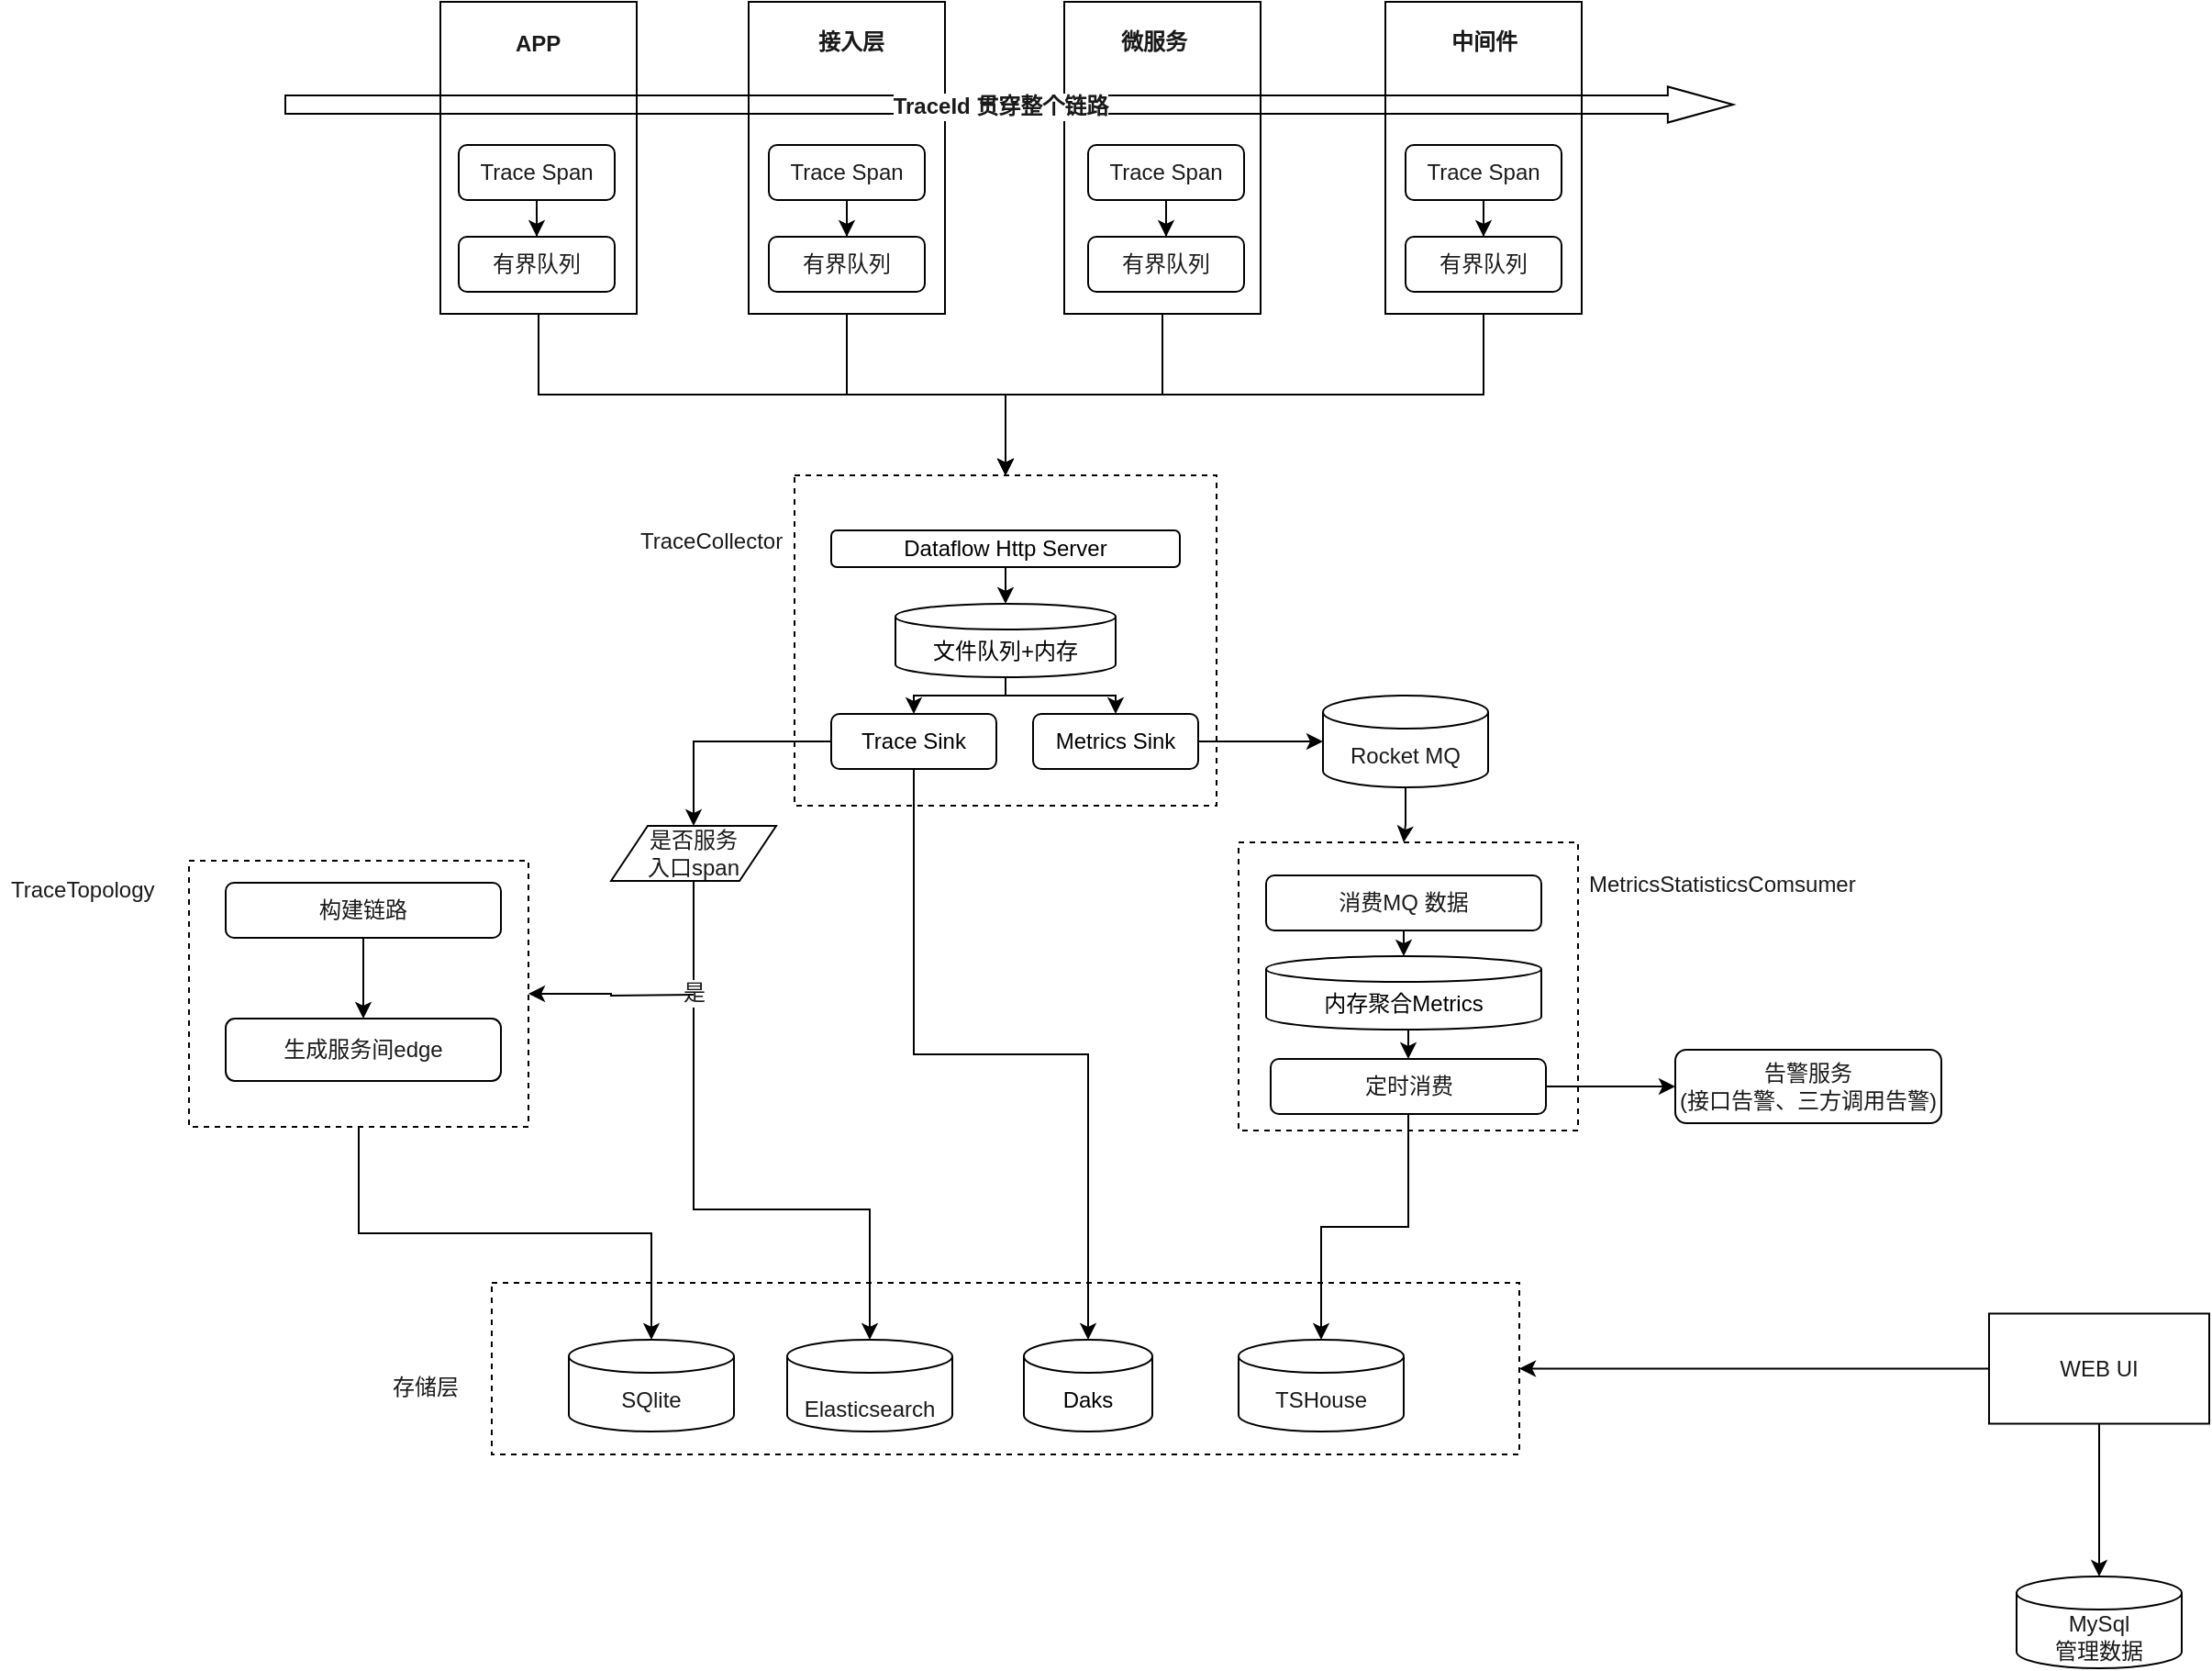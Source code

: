 <mxfile version="17.5.0" type="github" pages="2">
  <diagram id="hKtjUMWqYmaZytrloHC0" name="Page-1">
    <mxGraphModel dx="1609" dy="1605" grid="1" gridSize="10" guides="1" tooltips="1" connect="1" arrows="1" fold="1" page="1" pageScale="1" pageWidth="827" pageHeight="1169" math="0" shadow="0">
      <root>
        <mxCell id="0" />
        <mxCell id="1" parent="0" />
        <mxCell id="lfIt66fBGC96BSfinq6W-38" value="" style="rounded=0;whiteSpace=wrap;html=1;fontFamily=Helvetica;fontSize=12;fontColor=#1A1A1A;dashed=1;fillColor=none;" parent="1" vertex="1">
          <mxGeometry x="-70" y="390" width="185" height="145" as="geometry" />
        </mxCell>
        <mxCell id="lfIt66fBGC96BSfinq6W-47" value="" style="rounded=0;whiteSpace=wrap;html=1;fontFamily=Helvetica;fontSize=12;fontColor=#1A1A1A;fillColor=none;dashed=1;" parent="1" vertex="1">
          <mxGeometry x="95" y="620" width="560" height="93.5" as="geometry" />
        </mxCell>
        <mxCell id="Rig4kMZpJOM9v_A4sQsr-1" value="" style="rounded=0;whiteSpace=wrap;html=1;dashed=1;fillColor=none;" parent="1" vertex="1">
          <mxGeometry x="260" y="180" width="230" height="180" as="geometry" />
        </mxCell>
        <mxCell id="lfIt66fBGC96BSfinq6W-7" style="edgeStyle=orthogonalEdgeStyle;rounded=0;orthogonalLoop=1;jettySize=auto;html=1;exitX=0.5;exitY=1;exitDx=0;exitDy=0;entryX=0.5;entryY=0;entryDx=0;entryDy=0;entryPerimeter=0;" parent="1" source="lfIt66fBGC96BSfinq6W-1" target="lfIt66fBGC96BSfinq6W-2" edge="1">
          <mxGeometry relative="1" as="geometry" />
        </mxCell>
        <mxCell id="lfIt66fBGC96BSfinq6W-1" value="Dataflow Http Server" style="rounded=1;whiteSpace=wrap;html=1;" parent="1" vertex="1">
          <mxGeometry x="280" y="210" width="190" height="20" as="geometry" />
        </mxCell>
        <mxCell id="lfIt66fBGC96BSfinq6W-8" style="edgeStyle=orthogonalEdgeStyle;rounded=0;orthogonalLoop=1;jettySize=auto;html=1;exitX=0.5;exitY=1;exitDx=0;exitDy=0;exitPerimeter=0;entryX=0.5;entryY=0;entryDx=0;entryDy=0;" parent="1" source="lfIt66fBGC96BSfinq6W-2" target="lfIt66fBGC96BSfinq6W-3" edge="1">
          <mxGeometry relative="1" as="geometry">
            <Array as="points">
              <mxPoint x="375" y="300" />
              <mxPoint x="325" y="300" />
            </Array>
          </mxGeometry>
        </mxCell>
        <mxCell id="lfIt66fBGC96BSfinq6W-9" style="edgeStyle=orthogonalEdgeStyle;rounded=0;orthogonalLoop=1;jettySize=auto;html=1;exitX=0.5;exitY=1;exitDx=0;exitDy=0;exitPerimeter=0;entryX=0.5;entryY=0;entryDx=0;entryDy=0;" parent="1" source="lfIt66fBGC96BSfinq6W-2" target="lfIt66fBGC96BSfinq6W-4" edge="1">
          <mxGeometry relative="1" as="geometry">
            <Array as="points">
              <mxPoint x="375" y="300" />
              <mxPoint x="435" y="300" />
            </Array>
          </mxGeometry>
        </mxCell>
        <mxCell id="lfIt66fBGC96BSfinq6W-2" value="文件队列+内存" style="shape=cylinder3;whiteSpace=wrap;html=1;boundedLbl=1;backgroundOutline=1;size=7;" parent="1" vertex="1">
          <mxGeometry x="315" y="250" width="120" height="40" as="geometry" />
        </mxCell>
        <mxCell id="lfIt66fBGC96BSfinq6W-14" style="edgeStyle=orthogonalEdgeStyle;rounded=0;orthogonalLoop=1;jettySize=auto;html=1;exitX=0;exitY=0.5;exitDx=0;exitDy=0;fontFamily=Helvetica;fontSize=12;fontColor=#1A1A1A;" parent="1" source="lfIt66fBGC96BSfinq6W-3" target="lfIt66fBGC96BSfinq6W-11" edge="1">
          <mxGeometry relative="1" as="geometry" />
        </mxCell>
        <mxCell id="lfIt66fBGC96BSfinq6W-37" style="edgeStyle=orthogonalEdgeStyle;rounded=0;orthogonalLoop=1;jettySize=auto;html=1;entryX=0.5;entryY=0;entryDx=0;entryDy=0;entryPerimeter=0;fontFamily=Helvetica;fontSize=12;fontColor=#1A1A1A;exitX=0.5;exitY=1;exitDx=0;exitDy=0;" parent="1" source="lfIt66fBGC96BSfinq6W-3" target="lfIt66fBGC96BSfinq6W-5" edge="1">
          <mxGeometry relative="1" as="geometry" />
        </mxCell>
        <mxCell id="lfIt66fBGC96BSfinq6W-3" value="Trace Sink" style="rounded=1;whiteSpace=wrap;html=1;" parent="1" vertex="1">
          <mxGeometry x="280" y="310" width="90" height="30" as="geometry" />
        </mxCell>
        <mxCell id="lfIt66fBGC96BSfinq6W-18" style="edgeStyle=orthogonalEdgeStyle;rounded=0;orthogonalLoop=1;jettySize=auto;html=1;exitX=1;exitY=0.5;exitDx=0;exitDy=0;entryX=0;entryY=0.5;entryDx=0;entryDy=0;entryPerimeter=0;fontFamily=Helvetica;fontSize=12;fontColor=#1A1A1A;" parent="1" source="lfIt66fBGC96BSfinq6W-4" target="lfIt66fBGC96BSfinq6W-15" edge="1">
          <mxGeometry relative="1" as="geometry" />
        </mxCell>
        <mxCell id="lfIt66fBGC96BSfinq6W-4" value="Metrics Sink" style="rounded=1;whiteSpace=wrap;html=1;" parent="1" vertex="1">
          <mxGeometry x="390" y="310" width="90" height="30" as="geometry" />
        </mxCell>
        <mxCell id="lfIt66fBGC96BSfinq6W-5" value="Daks" style="shape=cylinder3;whiteSpace=wrap;html=1;boundedLbl=1;backgroundOutline=1;size=9;" parent="1" vertex="1">
          <mxGeometry x="385" y="651" width="70" height="50" as="geometry" />
        </mxCell>
        <mxCell id="lfIt66fBGC96BSfinq6W-6" value="&lt;a href=&quot;https://www.elastic.co/cn/elasticsearch/&quot; target=&quot;_blank&quot; style=&quot;outline: 0px ; text-align: left ; background-color: rgb(255 , 255 , 255)&quot;&gt;&lt;h3 class=&quot;LC20lb MBeuO DKV0Md&quot; style=&quot;font-weight: normal ; margin: 0px 0px 3px ; padding: 10px 0px 0px ; line-height: 1.3 ; display: inline-block&quot;&gt;&lt;font style=&quot;font-size: 12px&quot; color=&quot;#1a1a1a&quot;&gt;Elasticsearch&lt;/font&gt;&lt;/h3&gt;&lt;/a&gt;" style="shape=cylinder3;whiteSpace=wrap;html=1;boundedLbl=1;backgroundOutline=1;size=9;" parent="1" vertex="1">
          <mxGeometry x="256" y="651" width="90" height="50" as="geometry" />
        </mxCell>
        <mxCell id="lfIt66fBGC96BSfinq6W-12" style="edgeStyle=orthogonalEdgeStyle;rounded=0;orthogonalLoop=1;jettySize=auto;html=1;entryX=0.5;entryY=0;entryDx=0;entryDy=0;entryPerimeter=0;fontFamily=Helvetica;fontSize=12;fontColor=#1A1A1A;" parent="1" source="lfIt66fBGC96BSfinq6W-11" target="lfIt66fBGC96BSfinq6W-6" edge="1">
          <mxGeometry relative="1" as="geometry">
            <Array as="points">
              <mxPoint x="205" y="580" />
            </Array>
          </mxGeometry>
        </mxCell>
        <mxCell id="lfIt66fBGC96BSfinq6W-13" value="是" style="edgeLabel;html=1;align=center;verticalAlign=middle;resizable=0;points=[];fontSize=12;fontFamily=Helvetica;fontColor=#1A1A1A;" parent="lfIt66fBGC96BSfinq6W-12" vertex="1" connectable="0">
          <mxGeometry x="-0.233" y="-2" relative="1" as="geometry">
            <mxPoint x="2" y="-72" as="offset" />
          </mxGeometry>
        </mxCell>
        <mxCell id="lfIt66fBGC96BSfinq6W-39" style="edgeStyle=orthogonalEdgeStyle;rounded=0;orthogonalLoop=1;jettySize=auto;html=1;entryX=1;entryY=0.5;entryDx=0;entryDy=0;fontFamily=Helvetica;fontSize=12;fontColor=#1A1A1A;" parent="1" target="lfIt66fBGC96BSfinq6W-38" edge="1">
          <mxGeometry relative="1" as="geometry">
            <mxPoint x="205" y="463" as="sourcePoint" />
          </mxGeometry>
        </mxCell>
        <mxCell id="lfIt66fBGC96BSfinq6W-11" value="是否服务&lt;br&gt;入口span" style="shape=parallelogram;perimeter=parallelogramPerimeter;whiteSpace=wrap;html=1;fixedSize=1;fontFamily=Helvetica;fontSize=12;fontColor=#1A1A1A;" parent="1" vertex="1">
          <mxGeometry x="160" y="371" width="90" height="30" as="geometry" />
        </mxCell>
        <mxCell id="lfIt66fBGC96BSfinq6W-15" value="&lt;font color=&quot;#1a1a1a&quot;&gt;Rocket MQ&lt;/font&gt;" style="shape=cylinder3;whiteSpace=wrap;html=1;boundedLbl=1;backgroundOutline=1;size=9;" parent="1" vertex="1">
          <mxGeometry x="548" y="300" width="90" height="50" as="geometry" />
        </mxCell>
        <mxCell id="lfIt66fBGC96BSfinq6W-29" style="edgeStyle=orthogonalEdgeStyle;rounded=0;orthogonalLoop=1;jettySize=auto;html=1;fontFamily=Helvetica;fontSize=12;fontColor=#1A1A1A;" parent="1" source="lfIt66fBGC96BSfinq6W-26" target="lfIt66fBGC96BSfinq6W-27" edge="1">
          <mxGeometry relative="1" as="geometry" />
        </mxCell>
        <mxCell id="lfIt66fBGC96BSfinq6W-16" value="" style="rounded=0;whiteSpace=wrap;html=1;fontFamily=Helvetica;fontSize=12;fontColor=#1A1A1A;dashed=1;fillColor=none;" parent="1" vertex="1">
          <mxGeometry x="502" y="380" width="185" height="157" as="geometry" />
        </mxCell>
        <mxCell id="lfIt66fBGC96BSfinq6W-17" value="TraceCollector" style="text;strokeColor=none;fillColor=none;align=left;verticalAlign=middle;spacingLeft=4;spacingRight=4;overflow=hidden;points=[[0,0.5],[1,0.5]];portConstraint=eastwest;rotatable=0;fontFamily=Helvetica;fontSize=12;fontColor=#1A1A1A;" parent="1" vertex="1">
          <mxGeometry x="170" y="200" width="90" height="30" as="geometry" />
        </mxCell>
        <mxCell id="lfIt66fBGC96BSfinq6W-19" value="MetricsStatisticsComsumer" style="text;strokeColor=none;fillColor=none;align=left;verticalAlign=middle;spacingLeft=4;spacingRight=4;overflow=hidden;points=[[0,0.5],[1,0.5]];portConstraint=eastwest;rotatable=0;fontFamily=Helvetica;fontSize=12;fontColor=#1A1A1A;" parent="1" vertex="1">
          <mxGeometry x="687" y="387" width="160" height="30" as="geometry" />
        </mxCell>
        <mxCell id="lfIt66fBGC96BSfinq6W-21" value="告警服务&lt;br&gt;(接口告警、三方调用告警)" style="rounded=1;whiteSpace=wrap;html=1;fontFamily=Helvetica;fontSize=12;fontColor=#1A1A1A;" parent="1" vertex="1">
          <mxGeometry x="740" y="493" width="145" height="40" as="geometry" />
        </mxCell>
        <mxCell id="lfIt66fBGC96BSfinq6W-68" style="edgeStyle=orthogonalEdgeStyle;rounded=0;orthogonalLoop=1;jettySize=auto;html=1;exitX=0.5;exitY=1;exitDx=0;exitDy=0;entryX=0.5;entryY=0;entryDx=0;entryDy=0;entryPerimeter=0;fontFamily=Helvetica;fontSize=12;fontColor=#1A1A1A;" parent="1" source="lfIt66fBGC96BSfinq6W-22" target="lfIt66fBGC96BSfinq6W-25" edge="1">
          <mxGeometry relative="1" as="geometry" />
        </mxCell>
        <mxCell id="lfIt66fBGC96BSfinq6W-22" value="消费MQ 数据" style="rounded=1;whiteSpace=wrap;html=1;fontFamily=Helvetica;fontSize=12;fontColor=#1A1A1A;" parent="1" vertex="1">
          <mxGeometry x="517" y="398" width="150" height="30" as="geometry" />
        </mxCell>
        <mxCell id="lfIt66fBGC96BSfinq6W-69" style="edgeStyle=orthogonalEdgeStyle;rounded=0;orthogonalLoop=1;jettySize=auto;html=1;exitX=0.5;exitY=1;exitDx=0;exitDy=0;exitPerimeter=0;entryX=0.5;entryY=0;entryDx=0;entryDy=0;fontFamily=Helvetica;fontSize=12;fontColor=#1A1A1A;" parent="1" source="lfIt66fBGC96BSfinq6W-25" target="lfIt66fBGC96BSfinq6W-26" edge="1">
          <mxGeometry relative="1" as="geometry" />
        </mxCell>
        <mxCell id="lfIt66fBGC96BSfinq6W-25" value="内存聚合Metrics" style="shape=cylinder3;whiteSpace=wrap;html=1;boundedLbl=1;backgroundOutline=1;size=7;" parent="1" vertex="1">
          <mxGeometry x="517" y="442" width="150" height="40" as="geometry" />
        </mxCell>
        <mxCell id="lfIt66fBGC96BSfinq6W-34" style="edgeStyle=orthogonalEdgeStyle;rounded=0;orthogonalLoop=1;jettySize=auto;html=1;entryX=0;entryY=0.5;entryDx=0;entryDy=0;fontFamily=Helvetica;fontSize=12;fontColor=#1A1A1A;" parent="1" source="lfIt66fBGC96BSfinq6W-26" target="lfIt66fBGC96BSfinq6W-21" edge="1">
          <mxGeometry relative="1" as="geometry" />
        </mxCell>
        <mxCell id="lfIt66fBGC96BSfinq6W-26" value="定时消费" style="rounded=1;whiteSpace=wrap;html=1;fontFamily=Helvetica;fontSize=12;fontColor=#1A1A1A;" parent="1" vertex="1">
          <mxGeometry x="519.5" y="498" width="150" height="30" as="geometry" />
        </mxCell>
        <mxCell id="lfIt66fBGC96BSfinq6W-27" value="&lt;font color=&quot;#1a1a1a&quot;&gt;TSHouse&lt;/font&gt;" style="shape=cylinder3;whiteSpace=wrap;html=1;boundedLbl=1;backgroundOutline=1;size=9;fillColor=default;" parent="1" vertex="1">
          <mxGeometry x="502" y="651" width="90" height="50" as="geometry" />
        </mxCell>
        <mxCell id="lfIt66fBGC96BSfinq6W-46" style="edgeStyle=orthogonalEdgeStyle;rounded=0;orthogonalLoop=1;jettySize=auto;html=1;entryX=0.5;entryY=0;entryDx=0;entryDy=0;entryPerimeter=0;fontFamily=Helvetica;fontSize=12;fontColor=#1A1A1A;exitX=0.5;exitY=1;exitDx=0;exitDy=0;" parent="1" source="lfIt66fBGC96BSfinq6W-38" target="lfIt66fBGC96BSfinq6W-45" edge="1">
          <mxGeometry relative="1" as="geometry">
            <mxPoint x="30" y="550" as="sourcePoint" />
          </mxGeometry>
        </mxCell>
        <mxCell id="lfIt66fBGC96BSfinq6W-40" value="TraceTopology" style="text;strokeColor=none;fillColor=none;align=left;verticalAlign=middle;spacingLeft=4;spacingRight=4;overflow=hidden;points=[[0,0.5],[1,0.5]];portConstraint=eastwest;rotatable=0;fontFamily=Helvetica;fontSize=12;fontColor=#1A1A1A;" parent="1" vertex="1">
          <mxGeometry x="-173" y="390" width="90" height="30" as="geometry" />
        </mxCell>
        <mxCell id="lfIt66fBGC96BSfinq6W-44" style="edgeStyle=orthogonalEdgeStyle;rounded=0;orthogonalLoop=1;jettySize=auto;html=1;exitX=0.5;exitY=1;exitDx=0;exitDy=0;fontFamily=Helvetica;fontSize=12;fontColor=#1A1A1A;" parent="1" source="lfIt66fBGC96BSfinq6W-42" target="lfIt66fBGC96BSfinq6W-43" edge="1">
          <mxGeometry relative="1" as="geometry" />
        </mxCell>
        <mxCell id="lfIt66fBGC96BSfinq6W-42" value="构建链路" style="rounded=1;whiteSpace=wrap;html=1;fontFamily=Helvetica;fontSize=12;fontColor=#1A1A1A;fillColor=default;" parent="1" vertex="1">
          <mxGeometry x="-50" y="402" width="150" height="30" as="geometry" />
        </mxCell>
        <mxCell id="lfIt66fBGC96BSfinq6W-43" value="生成服务间edge&lt;span style=&quot;color: rgba(0 , 0 , 0 , 0) ; font-family: monospace ; font-size: 0px&quot;&gt;%3CmxGraphModel%3E%3Croot%3E%3CmxCell%20id%3D%220%22%2F%3E%3CmxCell%20id%3D%221%22%20parent%3D%220%22%2F%3E%3CmxCell%20id%3D%222%22%20value%3D%22TraceCollector%22%20style%3D%22text%3BstrokeColor%3Dnone%3BfillColor%3Dnone%3Balign%3Dleft%3BverticalAlign%3Dmiddle%3BspacingLeft%3D4%3BspacingRight%3D4%3Boverflow%3Dhidden%3Bpoints%3D%5B%5B0%2C0.5%5D%2C%5B1%2C0.5%5D%5D%3BportConstraint%3Deastwest%3Brotatable%3D0%3BfontFamily%3DHelvetica%3BfontSize%3D12%3BfontColor%3D%231A1A1A%3B%22%20vertex%3D%221%22%20parent%3D%221%22%3E%3CmxGeometry%20x%3D%22170%22%20y%3D%22200%22%20width%3D%2290%22%20height%3D%2230%22%20as%3D%22geometry%22%2F%3E%3C%2FmxCell%3E%3C%2Froot%3E%3C%2FmxGraphModel%3E&lt;/span&gt;" style="rounded=1;whiteSpace=wrap;html=1;fontFamily=Helvetica;fontSize=12;fontColor=#1A1A1A;fillColor=default;" parent="1" vertex="1">
          <mxGeometry x="-50" y="476" width="150" height="34" as="geometry" />
        </mxCell>
        <mxCell id="lfIt66fBGC96BSfinq6W-45" value="&lt;font color=&quot;#1a1a1a&quot;&gt;SQlite&lt;/font&gt;" style="shape=cylinder3;whiteSpace=wrap;html=1;boundedLbl=1;backgroundOutline=1;size=9;" parent="1" vertex="1">
          <mxGeometry x="137" y="651" width="90" height="50" as="geometry" />
        </mxCell>
        <mxCell id="lfIt66fBGC96BSfinq6W-48" value="存储层" style="text;strokeColor=none;fillColor=none;align=left;verticalAlign=middle;spacingLeft=4;spacingRight=4;overflow=hidden;points=[[0,0.5],[1,0.5]];portConstraint=eastwest;rotatable=0;fontFamily=Helvetica;fontSize=12;fontColor=#1A1A1A;" parent="1" vertex="1">
          <mxGeometry x="35" y="661" width="90" height="30" as="geometry" />
        </mxCell>
        <mxCell id="lfIt66fBGC96BSfinq6W-51" style="edgeStyle=orthogonalEdgeStyle;rounded=0;orthogonalLoop=1;jettySize=auto;html=1;entryX=1;entryY=0.5;entryDx=0;entryDy=0;fontFamily=Helvetica;fontSize=12;fontColor=#1A1A1A;" parent="1" source="lfIt66fBGC96BSfinq6W-50" target="lfIt66fBGC96BSfinq6W-47" edge="1">
          <mxGeometry relative="1" as="geometry" />
        </mxCell>
        <mxCell id="lfIt66fBGC96BSfinq6W-53" style="edgeStyle=orthogonalEdgeStyle;rounded=0;orthogonalLoop=1;jettySize=auto;html=1;exitX=0.5;exitY=1;exitDx=0;exitDy=0;entryX=0.5;entryY=0;entryDx=0;entryDy=0;entryPerimeter=0;fontFamily=Helvetica;fontSize=12;fontColor=#1A1A1A;" parent="1" source="lfIt66fBGC96BSfinq6W-50" target="lfIt66fBGC96BSfinq6W-52" edge="1">
          <mxGeometry relative="1" as="geometry" />
        </mxCell>
        <mxCell id="lfIt66fBGC96BSfinq6W-50" value="WEB UI" style="rounded=0;whiteSpace=wrap;html=1;fontFamily=Helvetica;fontSize=12;fontColor=#1A1A1A;fillColor=default;" parent="1" vertex="1">
          <mxGeometry x="911" y="636.75" width="120" height="60" as="geometry" />
        </mxCell>
        <mxCell id="lfIt66fBGC96BSfinq6W-52" value="&lt;font color=&quot;#1a1a1a&quot;&gt;MySql&lt;br&gt;管理数据&lt;br&gt;&lt;/font&gt;" style="shape=cylinder3;whiteSpace=wrap;html=1;boundedLbl=1;backgroundOutline=1;size=9;fillColor=default;" parent="1" vertex="1">
          <mxGeometry x="926" y="780" width="90" height="50" as="geometry" />
        </mxCell>
        <mxCell id="lfIt66fBGC96BSfinq6W-32" style="edgeStyle=orthogonalEdgeStyle;rounded=0;orthogonalLoop=1;jettySize=auto;html=1;fontFamily=Helvetica;fontSize=12;fontColor=#1A1A1A;" parent="1" source="lfIt66fBGC96BSfinq6W-15" edge="1">
          <mxGeometry relative="1" as="geometry">
            <mxPoint x="592" y="380" as="targetPoint" />
          </mxGeometry>
        </mxCell>
        <mxCell id="lfIt66fBGC96BSfinq6W-55" value="" style="rounded=0;whiteSpace=wrap;html=1;fontFamily=Helvetica;fontSize=12;fontColor=#1A1A1A;fillColor=none;" parent="1" vertex="1">
          <mxGeometry x="67" y="-78" width="107" height="170" as="geometry" />
        </mxCell>
        <mxCell id="lfIt66fBGC96BSfinq6W-81" style="edgeStyle=orthogonalEdgeStyle;rounded=0;orthogonalLoop=1;jettySize=auto;html=1;exitX=0.5;exitY=1;exitDx=0;exitDy=0;entryX=0.5;entryY=0;entryDx=0;entryDy=0;fontFamily=Helvetica;fontSize=12;fontColor=#1A1A1A;" parent="1" source="lfIt66fBGC96BSfinq6W-56" target="Rig4kMZpJOM9v_A4sQsr-1" edge="1">
          <mxGeometry relative="1" as="geometry" />
        </mxCell>
        <mxCell id="lfIt66fBGC96BSfinq6W-56" value="" style="rounded=0;whiteSpace=wrap;html=1;fontFamily=Helvetica;fontSize=12;fontColor=#1A1A1A;fillColor=none;" parent="1" vertex="1">
          <mxGeometry x="235" y="-78" width="107" height="170" as="geometry" />
        </mxCell>
        <mxCell id="lfIt66fBGC96BSfinq6W-57" value="" style="rounded=0;whiteSpace=wrap;html=1;fontFamily=Helvetica;fontSize=12;fontColor=#1A1A1A;fillColor=none;" parent="1" vertex="1">
          <mxGeometry x="407" y="-78" width="107" height="170" as="geometry" />
        </mxCell>
        <mxCell id="lfIt66fBGC96BSfinq6W-84" style="edgeStyle=orthogonalEdgeStyle;rounded=0;orthogonalLoop=1;jettySize=auto;html=1;fontFamily=Helvetica;fontSize=12;fontColor=#1A1A1A;exitX=0.5;exitY=1;exitDx=0;exitDy=0;" parent="1" source="lfIt66fBGC96BSfinq6W-58" target="Rig4kMZpJOM9v_A4sQsr-1" edge="1">
          <mxGeometry relative="1" as="geometry" />
        </mxCell>
        <mxCell id="lfIt66fBGC96BSfinq6W-58" value="" style="rounded=0;whiteSpace=wrap;html=1;fontFamily=Helvetica;fontSize=12;fontColor=#1A1A1A;fillColor=none;" parent="1" vertex="1">
          <mxGeometry x="582" y="-78" width="107" height="170" as="geometry" />
        </mxCell>
        <mxCell id="lfIt66fBGC96BSfinq6W-59" value="APP" style="text;strokeColor=none;fillColor=none;align=left;verticalAlign=middle;spacingLeft=4;spacingRight=4;overflow=hidden;points=[[0,0.5],[1,0.5]];portConstraint=eastwest;rotatable=0;fontFamily=Helvetica;fontSize=12;fontColor=#1A1A1A;fontStyle=1" parent="1" vertex="1">
          <mxGeometry x="102" y="-71" width="90" height="30" as="geometry" />
        </mxCell>
        <mxCell id="lfIt66fBGC96BSfinq6W-60" value="接入层" style="text;strokeColor=none;fillColor=none;align=left;verticalAlign=middle;spacingLeft=4;spacingRight=4;overflow=hidden;points=[[0,0.5],[1,0.5]];portConstraint=eastwest;rotatable=0;fontFamily=Helvetica;fontSize=12;fontColor=#1A1A1A;fontStyle=1" parent="1" vertex="1">
          <mxGeometry x="267" y="-72" width="90" height="30" as="geometry" />
        </mxCell>
        <mxCell id="lfIt66fBGC96BSfinq6W-62" value="微服务" style="text;strokeColor=none;fillColor=none;align=left;verticalAlign=middle;spacingLeft=4;spacingRight=4;overflow=hidden;points=[[0,0.5],[1,0.5]];portConstraint=eastwest;rotatable=0;fontFamily=Helvetica;fontSize=12;fontColor=#1A1A1A;fontStyle=1" parent="1" vertex="1">
          <mxGeometry x="432" y="-72" width="90" height="30" as="geometry" />
        </mxCell>
        <mxCell id="lfIt66fBGC96BSfinq6W-63" value="中间件" style="text;strokeColor=none;fillColor=none;align=left;verticalAlign=middle;spacingLeft=4;spacingRight=4;overflow=hidden;points=[[0,0.5],[1,0.5]];portConstraint=eastwest;rotatable=0;fontFamily=Helvetica;fontSize=12;fontColor=#1A1A1A;fontStyle=1" parent="1" vertex="1">
          <mxGeometry x="612" y="-72" width="90" height="30" as="geometry" />
        </mxCell>
        <mxCell id="lfIt66fBGC96BSfinq6W-64" value="" style="shape=flexArrow;endArrow=classic;html=1;rounded=0;fontFamily=Helvetica;fontSize=12;fontColor=#1A1A1A;endWidth=8.571;endSize=11.529;" parent="1" edge="1">
          <mxGeometry width="50" height="50" relative="1" as="geometry">
            <mxPoint x="-18" y="-22" as="sourcePoint" />
            <mxPoint x="772" y="-22" as="targetPoint" />
          </mxGeometry>
        </mxCell>
        <mxCell id="lfIt66fBGC96BSfinq6W-65" value="&lt;b&gt;TraceId 贯穿整个链路&lt;/b&gt;" style="edgeLabel;html=1;align=center;verticalAlign=middle;resizable=0;points=[];fontSize=12;fontFamily=Helvetica;fontColor=#1A1A1A;" parent="lfIt66fBGC96BSfinq6W-64" vertex="1" connectable="0">
          <mxGeometry x="-0.277" y="-1" relative="1" as="geometry">
            <mxPoint x="104" as="offset" />
          </mxGeometry>
        </mxCell>
        <mxCell id="lfIt66fBGC96BSfinq6W-70" style="edgeStyle=orthogonalEdgeStyle;rounded=0;orthogonalLoop=1;jettySize=auto;html=1;exitX=0.5;exitY=1;exitDx=0;exitDy=0;fontFamily=Helvetica;fontSize=12;fontColor=#1A1A1A;" parent="1" source="lfIt66fBGC96BSfinq6W-66" target="lfIt66fBGC96BSfinq6W-67" edge="1">
          <mxGeometry relative="1" as="geometry" />
        </mxCell>
        <mxCell id="lfIt66fBGC96BSfinq6W-66" value="Trace Span" style="rounded=1;whiteSpace=wrap;html=1;fontFamily=Helvetica;fontSize=12;fontColor=#1A1A1A;fillColor=none;" parent="1" vertex="1">
          <mxGeometry x="77" width="85" height="30" as="geometry" />
        </mxCell>
        <mxCell id="lfIt66fBGC96BSfinq6W-71" style="edgeStyle=orthogonalEdgeStyle;rounded=0;orthogonalLoop=1;jettySize=auto;html=1;exitX=0.5;exitY=1;exitDx=0;exitDy=0;entryX=0.5;entryY=0;entryDx=0;entryDy=0;fontFamily=Helvetica;fontSize=12;fontColor=#1A1A1A;" parent="1" source="lfIt66fBGC96BSfinq6W-55" target="Rig4kMZpJOM9v_A4sQsr-1" edge="1">
          <mxGeometry relative="1" as="geometry">
            <Array as="points">
              <mxPoint x="121" y="136" />
              <mxPoint x="375" y="136" />
            </Array>
          </mxGeometry>
        </mxCell>
        <mxCell id="lfIt66fBGC96BSfinq6W-67" value="有界队列" style="rounded=1;whiteSpace=wrap;html=1;fontFamily=Helvetica;fontSize=12;fontColor=#1A1A1A;fillColor=none;" parent="1" vertex="1">
          <mxGeometry x="77" y="50" width="85" height="30" as="geometry" />
        </mxCell>
        <mxCell id="lfIt66fBGC96BSfinq6W-72" style="edgeStyle=orthogonalEdgeStyle;rounded=0;orthogonalLoop=1;jettySize=auto;html=1;exitX=0.5;exitY=1;exitDx=0;exitDy=0;fontFamily=Helvetica;fontSize=12;fontColor=#1A1A1A;" parent="1" source="lfIt66fBGC96BSfinq6W-73" target="lfIt66fBGC96BSfinq6W-74" edge="1">
          <mxGeometry relative="1" as="geometry" />
        </mxCell>
        <mxCell id="lfIt66fBGC96BSfinq6W-73" value="Trace Span" style="rounded=1;whiteSpace=wrap;html=1;fontFamily=Helvetica;fontSize=12;fontColor=#1A1A1A;fillColor=none;" parent="1" vertex="1">
          <mxGeometry x="246" width="85" height="30" as="geometry" />
        </mxCell>
        <mxCell id="lfIt66fBGC96BSfinq6W-74" value="有界队列" style="rounded=1;whiteSpace=wrap;html=1;fontFamily=Helvetica;fontSize=12;fontColor=#1A1A1A;fillColor=none;" parent="1" vertex="1">
          <mxGeometry x="246" y="50" width="85" height="30" as="geometry" />
        </mxCell>
        <mxCell id="lfIt66fBGC96BSfinq6W-75" style="edgeStyle=orthogonalEdgeStyle;rounded=0;orthogonalLoop=1;jettySize=auto;html=1;exitX=0.5;exitY=1;exitDx=0;exitDy=0;fontFamily=Helvetica;fontSize=12;fontColor=#1A1A1A;" parent="1" source="lfIt66fBGC96BSfinq6W-76" target="lfIt66fBGC96BSfinq6W-77" edge="1">
          <mxGeometry relative="1" as="geometry" />
        </mxCell>
        <mxCell id="lfIt66fBGC96BSfinq6W-76" value="Trace Span" style="rounded=1;whiteSpace=wrap;html=1;fontFamily=Helvetica;fontSize=12;fontColor=#1A1A1A;fillColor=none;" parent="1" vertex="1">
          <mxGeometry x="420" width="85" height="30" as="geometry" />
        </mxCell>
        <mxCell id="lfIt66fBGC96BSfinq6W-82" style="edgeStyle=orthogonalEdgeStyle;rounded=0;orthogonalLoop=1;jettySize=auto;html=1;fontFamily=Helvetica;fontSize=12;fontColor=#1A1A1A;exitX=0.5;exitY=1;exitDx=0;exitDy=0;entryX=0.5;entryY=0;entryDx=0;entryDy=0;" parent="1" source="lfIt66fBGC96BSfinq6W-57" target="Rig4kMZpJOM9v_A4sQsr-1" edge="1">
          <mxGeometry relative="1" as="geometry">
            <mxPoint x="370" y="180.0" as="targetPoint" />
          </mxGeometry>
        </mxCell>
        <mxCell id="lfIt66fBGC96BSfinq6W-77" value="有界队列" style="rounded=1;whiteSpace=wrap;html=1;fontFamily=Helvetica;fontSize=12;fontColor=#1A1A1A;fillColor=none;" parent="1" vertex="1">
          <mxGeometry x="420" y="50" width="85" height="30" as="geometry" />
        </mxCell>
        <mxCell id="lfIt66fBGC96BSfinq6W-78" style="edgeStyle=orthogonalEdgeStyle;rounded=0;orthogonalLoop=1;jettySize=auto;html=1;exitX=0.5;exitY=1;exitDx=0;exitDy=0;fontFamily=Helvetica;fontSize=12;fontColor=#1A1A1A;" parent="1" source="lfIt66fBGC96BSfinq6W-79" target="lfIt66fBGC96BSfinq6W-80" edge="1">
          <mxGeometry relative="1" as="geometry" />
        </mxCell>
        <mxCell id="lfIt66fBGC96BSfinq6W-79" value="Trace Span" style="rounded=1;whiteSpace=wrap;html=1;fontFamily=Helvetica;fontSize=12;fontColor=#1A1A1A;fillColor=none;" parent="1" vertex="1">
          <mxGeometry x="593" width="85" height="30" as="geometry" />
        </mxCell>
        <mxCell id="lfIt66fBGC96BSfinq6W-80" value="有界队列" style="rounded=1;whiteSpace=wrap;html=1;fontFamily=Helvetica;fontSize=12;fontColor=#1A1A1A;fillColor=none;" parent="1" vertex="1">
          <mxGeometry x="593" y="50" width="85" height="30" as="geometry" />
        </mxCell>
      </root>
    </mxGraphModel>
  </diagram>
  <diagram id="PR9Yo3QBEn2xyQYyr3g4" name="Page-2">
    <mxGraphModel dx="782" dy="436" grid="1" gridSize="10" guides="1" tooltips="1" connect="1" arrows="1" fold="1" page="1" pageScale="1" pageWidth="827" pageHeight="1169" math="0" shadow="0">
      <root>
        <mxCell id="0" />
        <mxCell id="1" parent="0" />
        <mxCell id="83zQx8yVzD2KE2sLZrcP-1" value="" style="rounded=1;whiteSpace=wrap;html=1;dashed=1;" vertex="1" parent="1">
          <mxGeometry x="270" y="100" width="120" height="60" as="geometry" />
        </mxCell>
        <mxCell id="83zQx8yVzD2KE2sLZrcP-2" value="" style="rounded=0;whiteSpace=wrap;html=1;dashed=1;" vertex="1" parent="1">
          <mxGeometry x="270" y="220" width="310" height="130" as="geometry" />
        </mxCell>
        <mxCell id="iSI6udR9wFoBXWdgW4u9-3" style="edgeStyle=orthogonalEdgeStyle;rounded=0;orthogonalLoop=1;jettySize=auto;html=1;entryX=0.5;entryY=0;entryDx=0;entryDy=0;entryPerimeter=0;" edge="1" parent="1" source="83zQx8yVzD2KE2sLZrcP-4" target="83zQx8yVzD2KE2sLZrcP-7">
          <mxGeometry relative="1" as="geometry" />
        </mxCell>
        <mxCell id="83zQx8yVzD2KE2sLZrcP-4" value="&lt;span style=&quot;color: rgb(26 , 26 , 26) ; text-align: left&quot;&gt;MetricsStatistics&lt;/span&gt;&lt;br style=&quot;color: rgb(26 , 26 , 26) ; text-align: left&quot;&gt;&lt;span style=&quot;color: rgb(26 , 26 , 26) ; text-align: left&quot;&gt;Comsumer 2&lt;/span&gt;" style="rounded=1;whiteSpace=wrap;html=1;" vertex="1" parent="1">
          <mxGeometry x="381" y="400" width="90" height="60" as="geometry" />
        </mxCell>
        <mxCell id="iSI6udR9wFoBXWdgW4u9-2" style="edgeStyle=orthogonalEdgeStyle;rounded=0;orthogonalLoop=1;jettySize=auto;html=1;exitX=0.5;exitY=1;exitDx=0;exitDy=0;" edge="1" parent="1" source="83zQx8yVzD2KE2sLZrcP-5" target="83zQx8yVzD2KE2sLZrcP-7">
          <mxGeometry relative="1" as="geometry" />
        </mxCell>
        <mxCell id="83zQx8yVzD2KE2sLZrcP-5" value="&lt;span style=&quot;color: rgb(26 , 26 , 26) ; text-align: left&quot;&gt;MetricsStatistics&lt;br&gt;Comsumer 1&lt;/span&gt;" style="rounded=1;whiteSpace=wrap;html=1;" vertex="1" parent="1">
          <mxGeometry x="274" y="400" width="90" height="60" as="geometry" />
        </mxCell>
        <mxCell id="iSI6udR9wFoBXWdgW4u9-4" style="edgeStyle=orthogonalEdgeStyle;rounded=0;orthogonalLoop=1;jettySize=auto;html=1;exitX=0.5;exitY=1;exitDx=0;exitDy=0;" edge="1" parent="1" source="83zQx8yVzD2KE2sLZrcP-6" target="83zQx8yVzD2KE2sLZrcP-7">
          <mxGeometry relative="1" as="geometry" />
        </mxCell>
        <mxCell id="83zQx8yVzD2KE2sLZrcP-6" value="&lt;span style=&quot;color: rgb(26 , 26 , 26) ; text-align: left&quot;&gt;MetricsStatistics&lt;/span&gt;&lt;br style=&quot;color: rgb(26 , 26 , 26) ; text-align: left&quot;&gt;&lt;span style=&quot;color: rgb(26 , 26 , 26) ; text-align: left&quot;&gt;Comsumer 3&lt;/span&gt;" style="rounded=1;whiteSpace=wrap;html=1;" vertex="1" parent="1">
          <mxGeometry x="486" y="400" width="90" height="60" as="geometry" />
        </mxCell>
        <mxCell id="83zQx8yVzD2KE2sLZrcP-7" value="TsHouse" style="shape=cylinder3;whiteSpace=wrap;html=1;boundedLbl=1;backgroundOutline=1;size=15;" vertex="1" parent="1">
          <mxGeometry x="366" y="518" width="120" height="80" as="geometry" />
        </mxCell>
        <mxCell id="83zQx8yVzD2KE2sLZrcP-8" value="" style="rounded=1;whiteSpace=wrap;html=1;dashed=1;" vertex="1" parent="1">
          <mxGeometry x="460" y="100" width="120" height="60" as="geometry" />
        </mxCell>
        <mxCell id="83zQx8yVzD2KE2sLZrcP-11" value="" style="endArrow=none;dashed=1;html=1;dashPattern=1 3;strokeWidth=2;rounded=0;" edge="1" parent="1">
          <mxGeometry width="50" height="50" relative="1" as="geometry">
            <mxPoint x="400" y="130" as="sourcePoint" />
            <mxPoint x="450" y="130" as="targetPoint" />
          </mxGeometry>
        </mxCell>
        <mxCell id="83zQx8yVzD2KE2sLZrcP-14" value="" style="shape=flexArrow;endArrow=classic;html=1;rounded=0;" edge="1" parent="1">
          <mxGeometry width="50" height="50" relative="1" as="geometry">
            <mxPoint x="329.58" y="170" as="sourcePoint" />
            <mxPoint x="329.58" y="210" as="targetPoint" />
          </mxGeometry>
        </mxCell>
        <mxCell id="83zQx8yVzD2KE2sLZrcP-15" value="" style="shape=flexArrow;endArrow=classic;html=1;rounded=0;" edge="1" parent="1">
          <mxGeometry width="50" height="50" relative="1" as="geometry">
            <mxPoint x="519.66" y="170.0" as="sourcePoint" />
            <mxPoint x="519.66" y="210.0" as="targetPoint" />
          </mxGeometry>
        </mxCell>
        <mxCell id="83zQx8yVzD2KE2sLZrcP-16" value="" style="shape=cylinder3;whiteSpace=wrap;html=1;boundedLbl=1;backgroundOutline=1;size=15;" vertex="1" parent="1">
          <mxGeometry x="305" y="245" width="50" height="80" as="geometry" />
        </mxCell>
        <mxCell id="83zQx8yVzD2KE2sLZrcP-17" value="" style="shape=cylinder3;whiteSpace=wrap;html=1;boundedLbl=1;backgroundOutline=1;size=15;" vertex="1" parent="1">
          <mxGeometry x="400" y="245" width="50" height="80" as="geometry" />
        </mxCell>
        <mxCell id="83zQx8yVzD2KE2sLZrcP-18" value="" style="shape=cylinder3;whiteSpace=wrap;html=1;boundedLbl=1;backgroundOutline=1;size=15;" vertex="1" parent="1">
          <mxGeometry x="495" y="245" width="50" height="80" as="geometry" />
        </mxCell>
        <mxCell id="83zQx8yVzD2KE2sLZrcP-19" value="Rocket MQ" style="text;strokeColor=none;fillColor=none;align=left;verticalAlign=middle;spacingLeft=4;spacingRight=4;overflow=hidden;points=[[0,0.5],[1,0.5]];portConstraint=eastwest;rotatable=0;" vertex="1" parent="1">
          <mxGeometry x="190" y="220" width="80" height="30" as="geometry" />
        </mxCell>
        <mxCell id="83zQx8yVzD2KE2sLZrcP-20" value="" style="shape=flexArrow;endArrow=classic;html=1;rounded=0;" edge="1" parent="1">
          <mxGeometry width="50" height="50" relative="1" as="geometry">
            <mxPoint x="424.66" y="170" as="sourcePoint" />
            <mxPoint x="424.66" y="210" as="targetPoint" />
          </mxGeometry>
        </mxCell>
        <mxCell id="83zQx8yVzD2KE2sLZrcP-21" value="Queue 1" style="text;strokeColor=none;fillColor=none;align=left;verticalAlign=middle;spacingLeft=4;spacingRight=4;overflow=hidden;points=[[0,0.5],[1,0.5]];portConstraint=eastwest;rotatable=0;" vertex="1" parent="1">
          <mxGeometry x="300" y="220" width="55" height="30" as="geometry" />
        </mxCell>
        <mxCell id="83zQx8yVzD2KE2sLZrcP-22" value="Queue 2" style="text;strokeColor=none;fillColor=none;align=left;verticalAlign=middle;spacingLeft=4;spacingRight=4;overflow=hidden;points=[[0,0.5],[1,0.5]];portConstraint=eastwest;rotatable=0;" vertex="1" parent="1">
          <mxGeometry x="397.5" y="220" width="55" height="30" as="geometry" />
        </mxCell>
        <mxCell id="83zQx8yVzD2KE2sLZrcP-23" value="Queue 3" style="text;strokeColor=none;fillColor=none;align=left;verticalAlign=middle;spacingLeft=4;spacingRight=4;overflow=hidden;points=[[0,0.5],[1,0.5]];portConstraint=eastwest;rotatable=0;" vertex="1" parent="1">
          <mxGeometry x="493.5" y="220" width="55" height="30" as="geometry" />
        </mxCell>
        <mxCell id="83zQx8yVzD2KE2sLZrcP-24" value="TraceCollector 1" style="text;strokeColor=none;fillColor=none;align=left;verticalAlign=middle;spacingLeft=4;spacingRight=4;overflow=hidden;points=[[0,0.5],[1,0.5]];portConstraint=eastwest;rotatable=0;" vertex="1" parent="1">
          <mxGeometry x="280" y="70" width="100" height="30" as="geometry" />
        </mxCell>
        <mxCell id="83zQx8yVzD2KE2sLZrcP-25" value="TraceCollector n" style="text;strokeColor=none;fillColor=none;align=left;verticalAlign=middle;spacingLeft=4;spacingRight=4;overflow=hidden;points=[[0,0.5],[1,0.5]];portConstraint=eastwest;rotatable=0;" vertex="1" parent="1">
          <mxGeometry x="470" y="70" width="100" height="30" as="geometry" />
        </mxCell>
        <mxCell id="Vlk6anzj0d74VSuFROJM-1" value="" style="endArrow=none;dashed=1;html=1;dashPattern=1 3;strokeWidth=2;rounded=0;exitX=0.75;exitY=1;exitDx=0;exitDy=0;" edge="1" parent="1">
          <mxGeometry width="50" height="50" relative="1" as="geometry">
            <mxPoint x="332.0" y="125" as="sourcePoint" />
            <mxPoint x="332" y="105" as="targetPoint" />
          </mxGeometry>
        </mxCell>
        <mxCell id="Vlk6anzj0d74VSuFROJM-2" value="" style="endArrow=none;dashed=1;html=1;dashPattern=1 3;strokeWidth=2;rounded=0;exitX=0.75;exitY=1;exitDx=0;exitDy=0;" edge="1" parent="1">
          <mxGeometry width="50" height="50" relative="1" as="geometry">
            <mxPoint x="522.0" y="125.0" as="sourcePoint" />
            <mxPoint x="522" y="105.0" as="targetPoint" />
          </mxGeometry>
        </mxCell>
        <mxCell id="Vlk6anzj0d74VSuFROJM-3" value="Metrics Sink" style="rounded=1;whiteSpace=wrap;html=1;" vertex="1" parent="1">
          <mxGeometry x="293" y="131" width="76" height="20" as="geometry" />
        </mxCell>
        <mxCell id="Vlk6anzj0d74VSuFROJM-4" value="Metrics Sink" style="rounded=1;whiteSpace=wrap;html=1;" vertex="1" parent="1">
          <mxGeometry x="482" y="131" width="76" height="20" as="geometry" />
        </mxCell>
        <mxCell id="Vlk6anzj0d74VSuFROJM-5" value="QueueSelect" style="text;strokeColor=none;fillColor=none;align=left;verticalAlign=middle;spacingLeft=4;spacingRight=4;overflow=hidden;points=[[0,0.5],[1,0.5]];portConstraint=eastwest;rotatable=0;" vertex="1" parent="1">
          <mxGeometry x="239" y="170" width="80" height="30" as="geometry" />
        </mxCell>
        <mxCell id="Vlk6anzj0d74VSuFROJM-6" value="AppId 1" style="text;strokeColor=none;fillColor=none;align=left;verticalAlign=middle;spacingLeft=4;spacingRight=4;overflow=hidden;points=[[0,0.5],[1,0.5]];portConstraint=eastwest;rotatable=0;" vertex="1" parent="1">
          <mxGeometry x="304.5" y="270" width="55" height="30" as="geometry" />
        </mxCell>
        <mxCell id="Vlk6anzj0d74VSuFROJM-7" value="AppId 2" style="text;strokeColor=none;fillColor=none;align=left;verticalAlign=middle;spacingLeft=4;spacingRight=4;overflow=hidden;points=[[0,0.5],[1,0.5]];portConstraint=eastwest;rotatable=0;" vertex="1" parent="1">
          <mxGeometry x="399" y="270" width="60" height="30" as="geometry" />
        </mxCell>
        <mxCell id="Vlk6anzj0d74VSuFROJM-8" value="AppId 3" style="text;strokeColor=none;fillColor=none;align=left;verticalAlign=middle;spacingLeft=4;spacingRight=4;overflow=hidden;points=[[0,0.5],[1,0.5]];portConstraint=eastwest;rotatable=0;" vertex="1" parent="1">
          <mxGeometry x="493.5" y="270" width="60" height="30" as="geometry" />
        </mxCell>
        <mxCell id="Vlk6anzj0d74VSuFROJM-9" value="" style="endArrow=none;dashed=1;html=1;dashPattern=1 3;strokeWidth=2;rounded=0;exitX=0.75;exitY=1;exitDx=0;exitDy=0;" edge="1" parent="1">
          <mxGeometry width="50" height="50" relative="1" as="geometry">
            <mxPoint x="330.0" y="315.0" as="sourcePoint" />
            <mxPoint x="330" y="295.0" as="targetPoint" />
          </mxGeometry>
        </mxCell>
        <mxCell id="Vlk6anzj0d74VSuFROJM-10" value="" style="endArrow=none;dashed=1;html=1;dashPattern=1 3;strokeWidth=2;rounded=0;exitX=0.75;exitY=1;exitDx=0;exitDy=0;" edge="1" parent="1">
          <mxGeometry width="50" height="50" relative="1" as="geometry">
            <mxPoint x="426.0" y="315" as="sourcePoint" />
            <mxPoint x="426.0" y="295" as="targetPoint" />
          </mxGeometry>
        </mxCell>
        <mxCell id="Vlk6anzj0d74VSuFROJM-11" value="" style="endArrow=none;dashed=1;html=1;dashPattern=1 3;strokeWidth=2;rounded=0;exitX=0.75;exitY=1;exitDx=0;exitDy=0;" edge="1" parent="1">
          <mxGeometry width="50" height="50" relative="1" as="geometry">
            <mxPoint x="521.0" y="315" as="sourcePoint" />
            <mxPoint x="521" y="295" as="targetPoint" />
          </mxGeometry>
        </mxCell>
        <mxCell id="Vlk6anzj0d74VSuFROJM-12" value="" style="shape=flexArrow;endArrow=classic;html=1;rounded=0;" edge="1" parent="1">
          <mxGeometry width="50" height="50" relative="1" as="geometry">
            <mxPoint x="328.58" y="357" as="sourcePoint" />
            <mxPoint x="328.58" y="397" as="targetPoint" />
          </mxGeometry>
        </mxCell>
        <mxCell id="Vlk6anzj0d74VSuFROJM-13" value="" style="shape=flexArrow;endArrow=classic;html=1;rounded=0;" edge="1" parent="1">
          <mxGeometry width="50" height="50" relative="1" as="geometry">
            <mxPoint x="424.58" y="357" as="sourcePoint" />
            <mxPoint x="424.58" y="397" as="targetPoint" />
          </mxGeometry>
        </mxCell>
        <mxCell id="Vlk6anzj0d74VSuFROJM-14" value="" style="shape=flexArrow;endArrow=classic;html=1;rounded=0;" edge="1" parent="1">
          <mxGeometry width="50" height="50" relative="1" as="geometry">
            <mxPoint x="520.58" y="356" as="sourcePoint" />
            <mxPoint x="520.58" y="396" as="targetPoint" />
          </mxGeometry>
        </mxCell>
      </root>
    </mxGraphModel>
  </diagram>
</mxfile>
